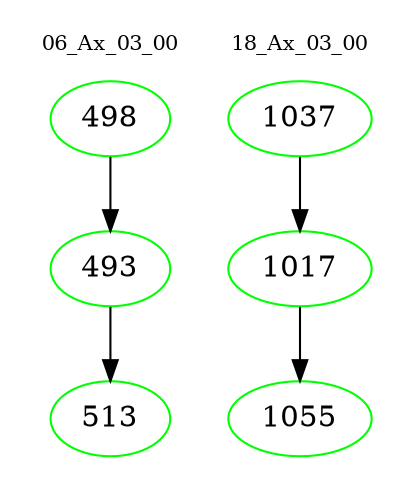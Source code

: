 digraph{
subgraph cluster_0 {
color = white
label = "06_Ax_03_00";
fontsize=10;
T0_498 [label="498", color="green"]
T0_498 -> T0_493 [color="black"]
T0_493 [label="493", color="green"]
T0_493 -> T0_513 [color="black"]
T0_513 [label="513", color="green"]
}
subgraph cluster_1 {
color = white
label = "18_Ax_03_00";
fontsize=10;
T1_1037 [label="1037", color="green"]
T1_1037 -> T1_1017 [color="black"]
T1_1017 [label="1017", color="green"]
T1_1017 -> T1_1055 [color="black"]
T1_1055 [label="1055", color="green"]
}
}
